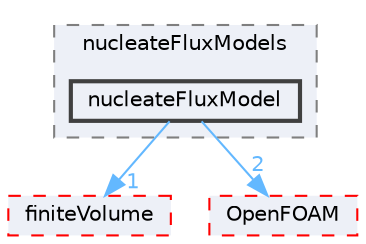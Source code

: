 digraph "src/phaseSystemModels/reactingEuler/multiphaseSystem/derivedFvPatchFields/wallBoilingSubModels/nucleateFluxModels/nucleateFluxModel"
{
 // LATEX_PDF_SIZE
  bgcolor="transparent";
  edge [fontname=Helvetica,fontsize=10,labelfontname=Helvetica,labelfontsize=10];
  node [fontname=Helvetica,fontsize=10,shape=box,height=0.2,width=0.4];
  compound=true
  subgraph clusterdir_793507738a969c2b6c69e42299c4fe14 {
    graph [ bgcolor="#edf0f7", pencolor="grey50", label="nucleateFluxModels", fontname=Helvetica,fontsize=10 style="filled,dashed", URL="dir_793507738a969c2b6c69e42299c4fe14.html",tooltip=""]
  dir_835a199a17df584b3892343dca9ea9f0 [label="nucleateFluxModel", fillcolor="#edf0f7", color="grey25", style="filled,bold", URL="dir_835a199a17df584b3892343dca9ea9f0.html",tooltip=""];
  }
  dir_9bd15774b555cf7259a6fa18f99fe99b [label="finiteVolume", fillcolor="#edf0f7", color="red", style="filled,dashed", URL="dir_9bd15774b555cf7259a6fa18f99fe99b.html",tooltip=""];
  dir_c5473ff19b20e6ec4dfe5c310b3778a8 [label="OpenFOAM", fillcolor="#edf0f7", color="red", style="filled,dashed", URL="dir_c5473ff19b20e6ec4dfe5c310b3778a8.html",tooltip=""];
  dir_835a199a17df584b3892343dca9ea9f0->dir_9bd15774b555cf7259a6fa18f99fe99b [headlabel="1", labeldistance=1.5 headhref="dir_002624_001387.html" href="dir_002624_001387.html" color="steelblue1" fontcolor="steelblue1"];
  dir_835a199a17df584b3892343dca9ea9f0->dir_c5473ff19b20e6ec4dfe5c310b3778a8 [headlabel="2", labeldistance=1.5 headhref="dir_002624_002695.html" href="dir_002624_002695.html" color="steelblue1" fontcolor="steelblue1"];
}
